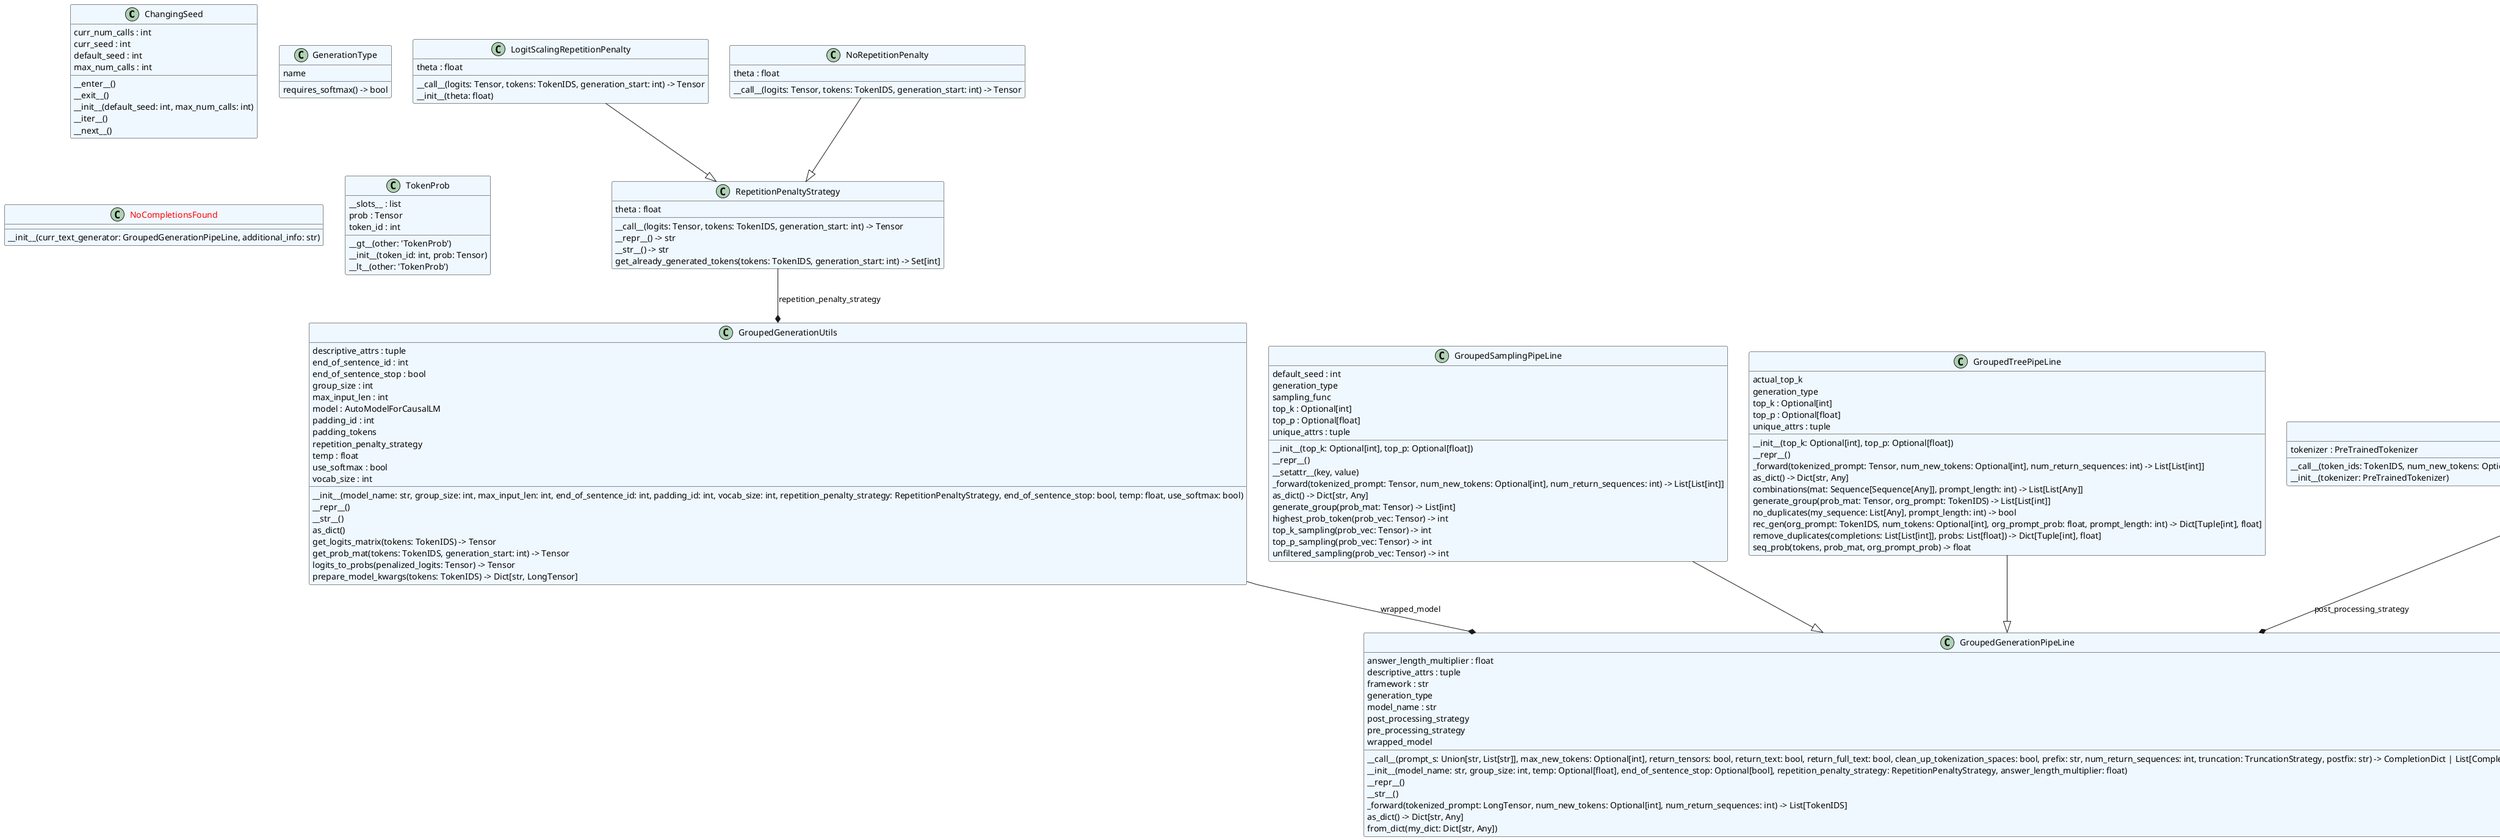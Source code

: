 @startuml classes_grouped_sampling
set namespaceSeparator none
class "ChangingSeed" as grouped_sampling.sampling_pipeline.ChangingSeed #aliceblue {
  curr_num_calls : int
  curr_seed : int
  default_seed : int
  max_num_calls : int
  __enter__()
  __exit__()
  __init__(default_seed: int, max_num_calls: int)
  __iter__()
  __next__()
}
class "GenerationType" as grouped_sampling.generation_type.GenerationType #aliceblue {
  name
  requires_softmax() -> bool
}
class "GroupedGenerationPipeLine" as grouped_sampling.base_pipeline.GroupedGenerationPipeLine #aliceblue {
  answer_length_multiplier : float
  descriptive_attrs : tuple
  framework : str
  generation_type
  model_name : str
  post_processing_strategy
  pre_processing_strategy
  wrapped_model
  __call__(prompt_s: Union[str, List[str]], max_new_tokens: Optional[int], return_tensors: bool, return_text: bool, return_full_text: bool, clean_up_tokenization_spaces: bool, prefix: str, num_return_sequences: int, truncation: TruncationStrategy, postfix: str) -> CompletionDict | List[CompletionDict] | List[List[CompletionDict]]
  __init__(model_name: str, group_size: int, temp: Optional[float], end_of_sentence_stop: Optional[bool], repetition_penalty_strategy: RepetitionPenaltyStrategy, answer_length_multiplier: float)
  __repr__()
  __str__()
  _forward(tokenized_prompt: LongTensor, num_new_tokens: Optional[int], num_return_sequences: int) -> List[TokenIDS]
  as_dict() -> Dict[str, Any]
  from_dict(my_dict: Dict[str, Any])
}
class "GroupedGenerationUtils" as grouped_sampling.generation_utils.GroupedGenerationUtils #aliceblue {
  descriptive_attrs : tuple
  end_of_sentence_id : int
  end_of_sentence_stop : bool
  group_size : int
  max_input_len : int
  model : AutoModelForCausalLM
  padding_id : int
  padding_tokens
  repetition_penalty_strategy
  temp : float
  use_softmax : bool
  vocab_size : int
  __init__(model_name: str, group_size: int, max_input_len: int, end_of_sentence_id: int, padding_id: int, vocab_size: int, repetition_penalty_strategy: RepetitionPenaltyStrategy, end_of_sentence_stop: bool, temp: float, use_softmax: bool)
  __repr__()
  __str__()
  as_dict()
  get_logits_matrix(tokens: TokenIDS) -> Tensor
  get_prob_mat(tokens: TokenIDS, generation_start: int) -> Tensor
  logits_to_probs(penalized_logits: Tensor) -> Tensor
  prepare_model_kwargs(tokens: TokenIDS) -> Dict[str, LongTensor]
}
class "GroupedSamplingPipeLine" as grouped_sampling.sampling_pipeline.GroupedSamplingPipeLine #aliceblue {
  default_seed : int
  generation_type
  sampling_func
  top_k : Optional[int]
  top_p : Optional[float]
  unique_attrs : tuple
  __init__(top_k: Optional[int], top_p: Optional[float])
  __repr__()
  __setattr__(key, value)
  _forward(tokenized_prompt: Tensor, num_new_tokens: Optional[int], num_return_sequences: int) -> List[List[int]]
  as_dict() -> Dict[str, Any]
  generate_group(prob_mat: Tensor) -> List[int]
  highest_prob_token(prob_vec: Tensor) -> int
  top_k_sampling(prob_vec: Tensor) -> int
  top_p_sampling(prob_vec: Tensor) -> int
  unfiltered_sampling(prob_vec: Tensor) -> int
}
class "GroupedTreePipeLine" as grouped_sampling.tree_pipeline.GroupedTreePipeLine #aliceblue {
  actual_top_k
  generation_type
  top_k : Optional[int]
  top_p : Optional[float]
  unique_attrs : tuple
  __init__(top_k: Optional[int], top_p: Optional[float])
  __repr__()
  _forward(tokenized_prompt: Tensor, num_new_tokens: Optional[int], num_return_sequences: int) -> List[List[int]]
  as_dict() -> Dict[str, Any]
  combinations(mat: Sequence[Sequence[Any]], prompt_length: int) -> List[List[Any]]
  generate_group(prob_mat: Tensor, org_prompt: TokenIDS) -> List[List[int]]
  no_duplicates(my_sequence: List[Any], prompt_length: int) -> bool
  rec_gen(org_prompt: TokenIDS, num_tokens: Optional[int], org_prompt_prob: float, prompt_length: int) -> Dict[Tuple[int], float]
  remove_duplicates(completions: List[List[int]], probs: List[float]) -> Dict[Tuple[int], float]
  seq_prob(tokens, prob_mat, org_prompt_prob) -> float
}
class "LogitScalingRepetitionPenalty" as grouped_sampling.repetition_penalty.LogitScalingRepetitionPenalty #aliceblue {
  theta : float
  __call__(logits: Tensor, tokens: TokenIDS, generation_start: int) -> Tensor
  __init__(theta: float)
}
class "<color:red>NoCompletionsFound</color>" as grouped_sampling.tree_pipeline.NoCompletionsFound #aliceblue {
  __init__(curr_text_generator: GroupedGenerationPipeLine, additional_info: str)
}
class "NoRepetitionPenalty" as grouped_sampling.repetition_penalty.NoRepetitionPenalty #aliceblue {
  theta : float
  __call__(logits: Tensor, tokens: TokenIDS, generation_start: int) -> Tensor
}
class "PostProcessor" as grouped_sampling.postprocessor.PostProcessor #aliceblue {
  tokenizer : PreTrainedTokenizer
  __call__(token_ids: TokenIDS, num_new_tokens: Optional[int], prompt_len: int, return_text: bool, return_tensors: bool, return_full_text: bool, clean_up_tokenization_spaces: bool, prefix_len: int, postfix_len: int)
  __init__(tokenizer: PreTrainedTokenizer)
}
class "PreProcessor" as grouped_sampling.preprocessor.PreProcessor #aliceblue {
  framework : str
  max_input_len : int
  tokenizer : PreTrainedTokenizer
  __call__(prompt: str, prefix: str, truncation: TruncationStrategy, postfix: str) -> Tuple[LongTensor, int, int, int]
  __init__(tokenizer: PreTrainedTokenizer, max_input_len: int)
  get_token_tensor(text: str, truncation: TruncationStrategy) -> LongTensor
}
class "RepetitionPenaltyStrategy" as grouped_sampling.repetition_penalty.RepetitionPenaltyStrategy #aliceblue {
  theta : float
  __call__(logits: Tensor, tokens: TokenIDS, generation_start: int) -> Tensor
  __repr__() -> str
  __str__() -> str
  get_already_generated_tokens(tokens: TokenIDS, generation_start: int) -> Set[int]
}
class "TokenProb" as grouped_sampling.sampling_pipeline.TokenProb #aliceblue {
  __slots__ : list
  prob : Tensor
  token_id : int
  __gt__(other: 'TokenProb')
  __init__(token_id: int, prob: Tensor)
  __lt__(other: 'TokenProb')
}
grouped_sampling.repetition_penalty.LogitScalingRepetitionPenalty --|> grouped_sampling.repetition_penalty.RepetitionPenaltyStrategy
grouped_sampling.repetition_penalty.NoRepetitionPenalty --|> grouped_sampling.repetition_penalty.RepetitionPenaltyStrategy
grouped_sampling.sampling_pipeline.GroupedSamplingPipeLine --|> grouped_sampling.base_pipeline.GroupedGenerationPipeLine
grouped_sampling.tree_pipeline.GroupedTreePipeLine --|> grouped_sampling.base_pipeline.GroupedGenerationPipeLine
grouped_sampling.generation_utils.GroupedGenerationUtils --* grouped_sampling.base_pipeline.GroupedGenerationPipeLine : wrapped_model
grouped_sampling.postprocessor.PostProcessor --* grouped_sampling.base_pipeline.GroupedGenerationPipeLine : post_processing_strategy
grouped_sampling.preprocessor.PreProcessor --* grouped_sampling.base_pipeline.GroupedGenerationPipeLine : pre_processing_strategy
grouped_sampling.repetition_penalty.RepetitionPenaltyStrategy --* grouped_sampling.generation_utils.GroupedGenerationUtils : repetition_penalty_strategy
@enduml

